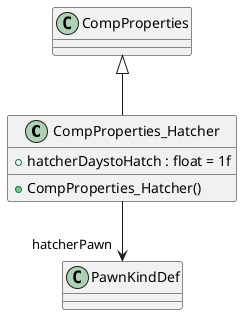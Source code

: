 @startuml
class CompProperties_Hatcher {
    + hatcherDaystoHatch : float = 1f
    + CompProperties_Hatcher()
}
CompProperties <|-- CompProperties_Hatcher
CompProperties_Hatcher --> "hatcherPawn" PawnKindDef
@enduml
